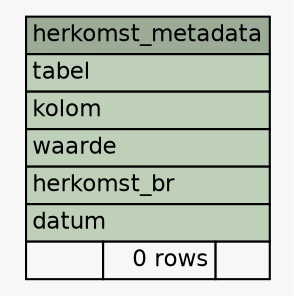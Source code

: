 // dot 2.43.0 on Linux 6.5.0-15-generic
// SchemaSpy rev Unknown
digraph "herkomst_metadata" {
  graph [
    rankdir="RL"
    bgcolor="#f7f7f7"
    nodesep="0.18"
    ranksep="0.46"
    fontname="Helvetica"
    fontsize="11"
  ];
  node [
    fontname="Helvetica"
    fontsize="11"
    shape="plaintext"
  ];
  edge [
    arrowsize="0.8"
  ];
  "herkomst_metadata" [
    label=<
    <TABLE BORDER="0" CELLBORDER="1" CELLSPACING="0" BGCOLOR="#ffffff">
      <TR><TD COLSPAN="3" BGCOLOR="#9bab96" ALIGN="CENTER">herkomst_metadata</TD></TR>
      <TR><TD PORT="tabel" COLSPAN="3" BGCOLOR="#bed1b8" ALIGN="LEFT">tabel</TD></TR>
      <TR><TD PORT="kolom" COLSPAN="3" BGCOLOR="#bed1b8" ALIGN="LEFT">kolom</TD></TR>
      <TR><TD PORT="waarde" COLSPAN="3" BGCOLOR="#bed1b8" ALIGN="LEFT">waarde</TD></TR>
      <TR><TD PORT="herkomst_br" COLSPAN="3" BGCOLOR="#bed1b8" ALIGN="LEFT">herkomst_br</TD></TR>
      <TR><TD PORT="datum" COLSPAN="3" BGCOLOR="#bed1b8" ALIGN="LEFT">datum</TD></TR>
      <TR><TD ALIGN="LEFT" BGCOLOR="#f7f7f7">  </TD><TD ALIGN="RIGHT" BGCOLOR="#f7f7f7">0 rows</TD><TD ALIGN="RIGHT" BGCOLOR="#f7f7f7">  </TD></TR>
    </TABLE>>
    URL="tables/herkomst_metadata.html"
    tooltip="herkomst_metadata"
  ];
}
